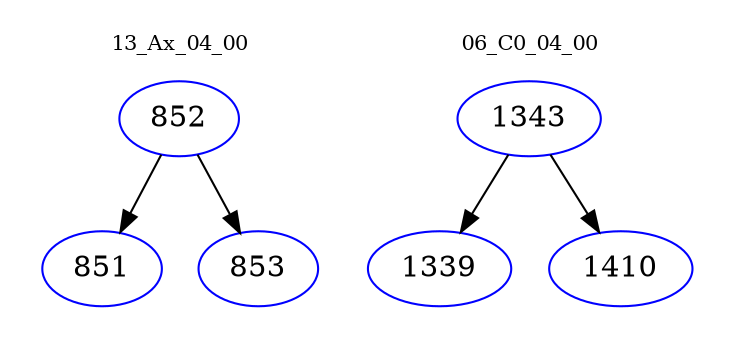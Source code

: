 digraph{
subgraph cluster_0 {
color = white
label = "13_Ax_04_00";
fontsize=10;
T0_852 [label="852", color="blue"]
T0_852 -> T0_851 [color="black"]
T0_851 [label="851", color="blue"]
T0_852 -> T0_853 [color="black"]
T0_853 [label="853", color="blue"]
}
subgraph cluster_1 {
color = white
label = "06_C0_04_00";
fontsize=10;
T1_1343 [label="1343", color="blue"]
T1_1343 -> T1_1339 [color="black"]
T1_1339 [label="1339", color="blue"]
T1_1343 -> T1_1410 [color="black"]
T1_1410 [label="1410", color="blue"]
}
}
